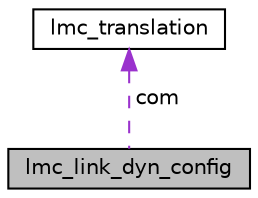 digraph "lmc_link_dyn_config"
{
  edge [fontname="Helvetica",fontsize="10",labelfontname="Helvetica",labelfontsize="10"];
  node [fontname="Helvetica",fontsize="10",shape=record];
  Node1 [label="lmc_link_dyn_config",height=0.2,width=0.4,color="black", fillcolor="grey75", style="filled", fontcolor="black"];
  Node2 -> Node1 [dir="back",color="darkorchid3",fontsize="10",style="dashed",label=" com" ,fontname="Helvetica"];
  Node2 [label="lmc_translation",height=0.2,width=0.4,color="black", fillcolor="white", style="filled",URL="$structlmc__translation.html",tooltip="Cartesian translation coordinate. "];
}
